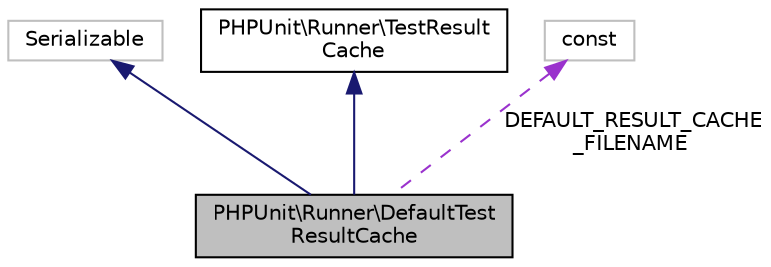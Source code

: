 digraph "PHPUnit\Runner\DefaultTestResultCache"
{
  edge [fontname="Helvetica",fontsize="10",labelfontname="Helvetica",labelfontsize="10"];
  node [fontname="Helvetica",fontsize="10",shape=record];
  Node3 [label="PHPUnit\\Runner\\DefaultTest\lResultCache",height=0.2,width=0.4,color="black", fillcolor="grey75", style="filled", fontcolor="black"];
  Node4 -> Node3 [dir="back",color="midnightblue",fontsize="10",style="solid",fontname="Helvetica"];
  Node4 [label="Serializable",height=0.2,width=0.4,color="grey75", fillcolor="white", style="filled"];
  Node5 -> Node3 [dir="back",color="midnightblue",fontsize="10",style="solid",fontname="Helvetica"];
  Node5 [label="PHPUnit\\Runner\\TestResult\lCache",height=0.2,width=0.4,color="black", fillcolor="white", style="filled",URL="$interfacePHPUnit_1_1Runner_1_1TestResultCache.html"];
  Node6 -> Node3 [dir="back",color="darkorchid3",fontsize="10",style="dashed",label=" DEFAULT_RESULT_CACHE\l_FILENAME" ,fontname="Helvetica"];
  Node6 [label="const",height=0.2,width=0.4,color="grey75", fillcolor="white", style="filled"];
}
